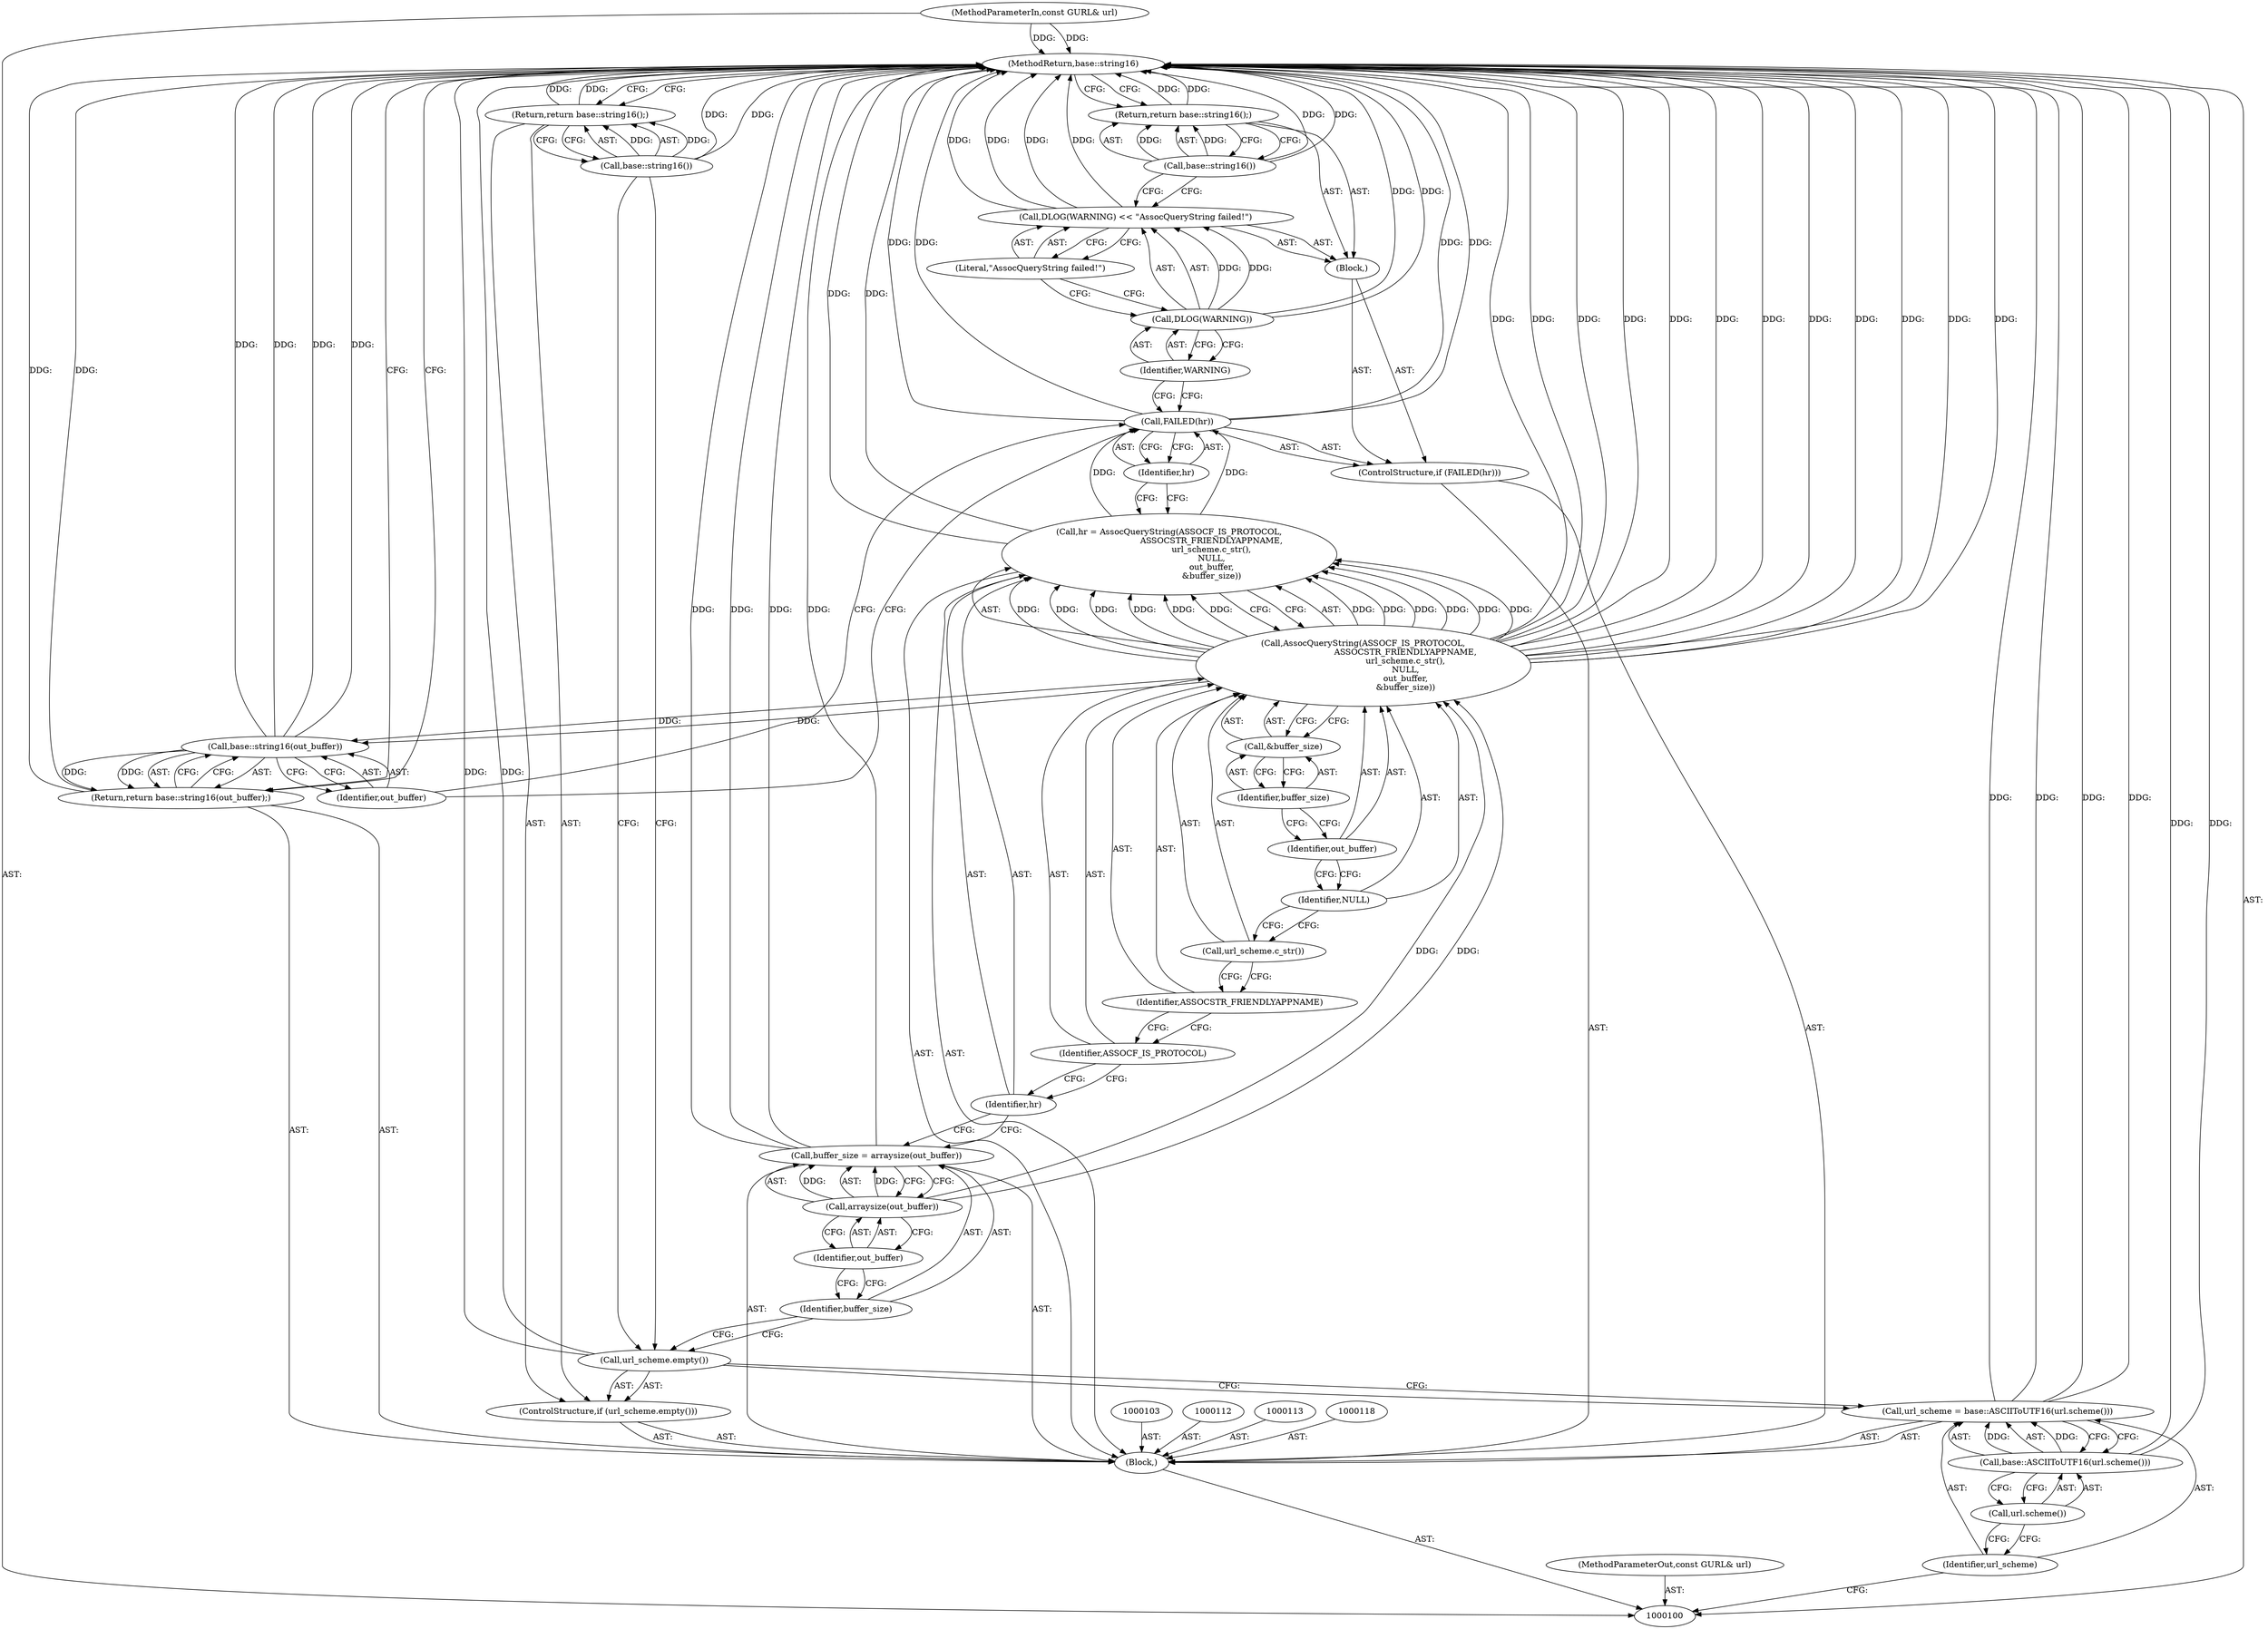 digraph "1_Chrome_d19a75fc26fd0ab1ce79ef3d1c1c9b3cc1fbd098" {
"1000142" [label="(MethodReturn,base::string16)"];
"1000101" [label="(MethodParameterIn,const GURL& url)"];
"1000205" [label="(MethodParameterOut,const GURL& url)"];
"1000102" [label="(Block,)"];
"1000124" [label="(Call,url_scheme.c_str())"];
"1000125" [label="(Identifier,NULL)"];
"1000126" [label="(Identifier,out_buffer)"];
"1000127" [label="(Call,&buffer_size)"];
"1000128" [label="(Identifier,buffer_size)"];
"1000131" [label="(Identifier,hr)"];
"1000132" [label="(Block,)"];
"1000129" [label="(ControlStructure,if (FAILED(hr)))"];
"1000130" [label="(Call,FAILED(hr))"];
"1000135" [label="(Identifier,WARNING)"];
"1000136" [label="(Literal,\"AssocQueryString failed!\")"];
"1000133" [label="(Call,DLOG(WARNING) << \"AssocQueryString failed!\")"];
"1000134" [label="(Call,DLOG(WARNING))"];
"1000138" [label="(Call,base::string16())"];
"1000137" [label="(Return,return base::string16();)"];
"1000139" [label="(Return,return base::string16(out_buffer);)"];
"1000141" [label="(Identifier,out_buffer)"];
"1000140" [label="(Call,base::string16(out_buffer))"];
"1000104" [label="(Call,url_scheme = base::ASCIIToUTF16(url.scheme()))"];
"1000105" [label="(Identifier,url_scheme)"];
"1000106" [label="(Call,base::ASCIIToUTF16(url.scheme()))"];
"1000107" [label="(Call,url.scheme())"];
"1000108" [label="(ControlStructure,if (url_scheme.empty()))"];
"1000109" [label="(Call,url_scheme.empty())"];
"1000111" [label="(Call,base::string16())"];
"1000110" [label="(Return,return base::string16();)"];
"1000116" [label="(Call,arraysize(out_buffer))"];
"1000117" [label="(Identifier,out_buffer)"];
"1000114" [label="(Call,buffer_size = arraysize(out_buffer))"];
"1000115" [label="(Identifier,buffer_size)"];
"1000119" [label="(Call,hr = AssocQueryString(ASSOCF_IS_PROTOCOL,\n                                ASSOCSTR_FRIENDLYAPPNAME,\n                                url_scheme.c_str(),\n                                NULL,\n                                out_buffer,\n                                &buffer_size))"];
"1000120" [label="(Identifier,hr)"];
"1000121" [label="(Call,AssocQueryString(ASSOCF_IS_PROTOCOL,\n                                ASSOCSTR_FRIENDLYAPPNAME,\n                                url_scheme.c_str(),\n                                NULL,\n                                out_buffer,\n                                &buffer_size))"];
"1000122" [label="(Identifier,ASSOCF_IS_PROTOCOL)"];
"1000123" [label="(Identifier,ASSOCSTR_FRIENDLYAPPNAME)"];
"1000142" -> "1000100"  [label="AST: "];
"1000142" -> "1000110"  [label="CFG: "];
"1000142" -> "1000137"  [label="CFG: "];
"1000142" -> "1000139"  [label="CFG: "];
"1000139" -> "1000142"  [label="DDG: "];
"1000121" -> "1000142"  [label="DDG: "];
"1000121" -> "1000142"  [label="DDG: "];
"1000121" -> "1000142"  [label="DDG: "];
"1000121" -> "1000142"  [label="DDG: "];
"1000121" -> "1000142"  [label="DDG: "];
"1000121" -> "1000142"  [label="DDG: "];
"1000106" -> "1000142"  [label="DDG: "];
"1000104" -> "1000142"  [label="DDG: "];
"1000104" -> "1000142"  [label="DDG: "];
"1000140" -> "1000142"  [label="DDG: "];
"1000140" -> "1000142"  [label="DDG: "];
"1000133" -> "1000142"  [label="DDG: "];
"1000133" -> "1000142"  [label="DDG: "];
"1000138" -> "1000142"  [label="DDG: "];
"1000130" -> "1000142"  [label="DDG: "];
"1000130" -> "1000142"  [label="DDG: "];
"1000114" -> "1000142"  [label="DDG: "];
"1000114" -> "1000142"  [label="DDG: "];
"1000119" -> "1000142"  [label="DDG: "];
"1000134" -> "1000142"  [label="DDG: "];
"1000101" -> "1000142"  [label="DDG: "];
"1000111" -> "1000142"  [label="DDG: "];
"1000109" -> "1000142"  [label="DDG: "];
"1000137" -> "1000142"  [label="DDG: "];
"1000110" -> "1000142"  [label="DDG: "];
"1000101" -> "1000100"  [label="AST: "];
"1000101" -> "1000142"  [label="DDG: "];
"1000205" -> "1000100"  [label="AST: "];
"1000102" -> "1000100"  [label="AST: "];
"1000103" -> "1000102"  [label="AST: "];
"1000104" -> "1000102"  [label="AST: "];
"1000108" -> "1000102"  [label="AST: "];
"1000112" -> "1000102"  [label="AST: "];
"1000113" -> "1000102"  [label="AST: "];
"1000114" -> "1000102"  [label="AST: "];
"1000118" -> "1000102"  [label="AST: "];
"1000119" -> "1000102"  [label="AST: "];
"1000129" -> "1000102"  [label="AST: "];
"1000139" -> "1000102"  [label="AST: "];
"1000124" -> "1000121"  [label="AST: "];
"1000124" -> "1000123"  [label="CFG: "];
"1000125" -> "1000124"  [label="CFG: "];
"1000125" -> "1000121"  [label="AST: "];
"1000125" -> "1000124"  [label="CFG: "];
"1000126" -> "1000125"  [label="CFG: "];
"1000126" -> "1000121"  [label="AST: "];
"1000126" -> "1000125"  [label="CFG: "];
"1000128" -> "1000126"  [label="CFG: "];
"1000127" -> "1000121"  [label="AST: "];
"1000127" -> "1000128"  [label="CFG: "];
"1000128" -> "1000127"  [label="AST: "];
"1000121" -> "1000127"  [label="CFG: "];
"1000128" -> "1000127"  [label="AST: "];
"1000128" -> "1000126"  [label="CFG: "];
"1000127" -> "1000128"  [label="CFG: "];
"1000131" -> "1000130"  [label="AST: "];
"1000131" -> "1000119"  [label="CFG: "];
"1000130" -> "1000131"  [label="CFG: "];
"1000132" -> "1000129"  [label="AST: "];
"1000133" -> "1000132"  [label="AST: "];
"1000137" -> "1000132"  [label="AST: "];
"1000129" -> "1000102"  [label="AST: "];
"1000130" -> "1000129"  [label="AST: "];
"1000132" -> "1000129"  [label="AST: "];
"1000130" -> "1000129"  [label="AST: "];
"1000130" -> "1000131"  [label="CFG: "];
"1000131" -> "1000130"  [label="AST: "];
"1000135" -> "1000130"  [label="CFG: "];
"1000141" -> "1000130"  [label="CFG: "];
"1000130" -> "1000142"  [label="DDG: "];
"1000130" -> "1000142"  [label="DDG: "];
"1000119" -> "1000130"  [label="DDG: "];
"1000135" -> "1000134"  [label="AST: "];
"1000135" -> "1000130"  [label="CFG: "];
"1000134" -> "1000135"  [label="CFG: "];
"1000136" -> "1000133"  [label="AST: "];
"1000136" -> "1000134"  [label="CFG: "];
"1000133" -> "1000136"  [label="CFG: "];
"1000133" -> "1000132"  [label="AST: "];
"1000133" -> "1000136"  [label="CFG: "];
"1000134" -> "1000133"  [label="AST: "];
"1000136" -> "1000133"  [label="AST: "];
"1000138" -> "1000133"  [label="CFG: "];
"1000133" -> "1000142"  [label="DDG: "];
"1000133" -> "1000142"  [label="DDG: "];
"1000134" -> "1000133"  [label="DDG: "];
"1000134" -> "1000133"  [label="AST: "];
"1000134" -> "1000135"  [label="CFG: "];
"1000135" -> "1000134"  [label="AST: "];
"1000136" -> "1000134"  [label="CFG: "];
"1000134" -> "1000142"  [label="DDG: "];
"1000134" -> "1000133"  [label="DDG: "];
"1000138" -> "1000137"  [label="AST: "];
"1000138" -> "1000133"  [label="CFG: "];
"1000137" -> "1000138"  [label="CFG: "];
"1000138" -> "1000142"  [label="DDG: "];
"1000138" -> "1000137"  [label="DDG: "];
"1000137" -> "1000132"  [label="AST: "];
"1000137" -> "1000138"  [label="CFG: "];
"1000138" -> "1000137"  [label="AST: "];
"1000142" -> "1000137"  [label="CFG: "];
"1000137" -> "1000142"  [label="DDG: "];
"1000138" -> "1000137"  [label="DDG: "];
"1000139" -> "1000102"  [label="AST: "];
"1000139" -> "1000140"  [label="CFG: "];
"1000140" -> "1000139"  [label="AST: "];
"1000142" -> "1000139"  [label="CFG: "];
"1000139" -> "1000142"  [label="DDG: "];
"1000140" -> "1000139"  [label="DDG: "];
"1000141" -> "1000140"  [label="AST: "];
"1000141" -> "1000130"  [label="CFG: "];
"1000140" -> "1000141"  [label="CFG: "];
"1000140" -> "1000139"  [label="AST: "];
"1000140" -> "1000141"  [label="CFG: "];
"1000141" -> "1000140"  [label="AST: "];
"1000139" -> "1000140"  [label="CFG: "];
"1000140" -> "1000142"  [label="DDG: "];
"1000140" -> "1000142"  [label="DDG: "];
"1000140" -> "1000139"  [label="DDG: "];
"1000121" -> "1000140"  [label="DDG: "];
"1000104" -> "1000102"  [label="AST: "];
"1000104" -> "1000106"  [label="CFG: "];
"1000105" -> "1000104"  [label="AST: "];
"1000106" -> "1000104"  [label="AST: "];
"1000109" -> "1000104"  [label="CFG: "];
"1000104" -> "1000142"  [label="DDG: "];
"1000104" -> "1000142"  [label="DDG: "];
"1000106" -> "1000104"  [label="DDG: "];
"1000105" -> "1000104"  [label="AST: "];
"1000105" -> "1000100"  [label="CFG: "];
"1000107" -> "1000105"  [label="CFG: "];
"1000106" -> "1000104"  [label="AST: "];
"1000106" -> "1000107"  [label="CFG: "];
"1000107" -> "1000106"  [label="AST: "];
"1000104" -> "1000106"  [label="CFG: "];
"1000106" -> "1000142"  [label="DDG: "];
"1000106" -> "1000104"  [label="DDG: "];
"1000107" -> "1000106"  [label="AST: "];
"1000107" -> "1000105"  [label="CFG: "];
"1000106" -> "1000107"  [label="CFG: "];
"1000108" -> "1000102"  [label="AST: "];
"1000109" -> "1000108"  [label="AST: "];
"1000110" -> "1000108"  [label="AST: "];
"1000109" -> "1000108"  [label="AST: "];
"1000109" -> "1000104"  [label="CFG: "];
"1000111" -> "1000109"  [label="CFG: "];
"1000115" -> "1000109"  [label="CFG: "];
"1000109" -> "1000142"  [label="DDG: "];
"1000111" -> "1000110"  [label="AST: "];
"1000111" -> "1000109"  [label="CFG: "];
"1000110" -> "1000111"  [label="CFG: "];
"1000111" -> "1000142"  [label="DDG: "];
"1000111" -> "1000110"  [label="DDG: "];
"1000110" -> "1000108"  [label="AST: "];
"1000110" -> "1000111"  [label="CFG: "];
"1000111" -> "1000110"  [label="AST: "];
"1000142" -> "1000110"  [label="CFG: "];
"1000110" -> "1000142"  [label="DDG: "];
"1000111" -> "1000110"  [label="DDG: "];
"1000116" -> "1000114"  [label="AST: "];
"1000116" -> "1000117"  [label="CFG: "];
"1000117" -> "1000116"  [label="AST: "];
"1000114" -> "1000116"  [label="CFG: "];
"1000116" -> "1000114"  [label="DDG: "];
"1000116" -> "1000121"  [label="DDG: "];
"1000117" -> "1000116"  [label="AST: "];
"1000117" -> "1000115"  [label="CFG: "];
"1000116" -> "1000117"  [label="CFG: "];
"1000114" -> "1000102"  [label="AST: "];
"1000114" -> "1000116"  [label="CFG: "];
"1000115" -> "1000114"  [label="AST: "];
"1000116" -> "1000114"  [label="AST: "];
"1000120" -> "1000114"  [label="CFG: "];
"1000114" -> "1000142"  [label="DDG: "];
"1000114" -> "1000142"  [label="DDG: "];
"1000116" -> "1000114"  [label="DDG: "];
"1000115" -> "1000114"  [label="AST: "];
"1000115" -> "1000109"  [label="CFG: "];
"1000117" -> "1000115"  [label="CFG: "];
"1000119" -> "1000102"  [label="AST: "];
"1000119" -> "1000121"  [label="CFG: "];
"1000120" -> "1000119"  [label="AST: "];
"1000121" -> "1000119"  [label="AST: "];
"1000131" -> "1000119"  [label="CFG: "];
"1000119" -> "1000142"  [label="DDG: "];
"1000121" -> "1000119"  [label="DDG: "];
"1000121" -> "1000119"  [label="DDG: "];
"1000121" -> "1000119"  [label="DDG: "];
"1000121" -> "1000119"  [label="DDG: "];
"1000121" -> "1000119"  [label="DDG: "];
"1000121" -> "1000119"  [label="DDG: "];
"1000119" -> "1000130"  [label="DDG: "];
"1000120" -> "1000119"  [label="AST: "];
"1000120" -> "1000114"  [label="CFG: "];
"1000122" -> "1000120"  [label="CFG: "];
"1000121" -> "1000119"  [label="AST: "];
"1000121" -> "1000127"  [label="CFG: "];
"1000122" -> "1000121"  [label="AST: "];
"1000123" -> "1000121"  [label="AST: "];
"1000124" -> "1000121"  [label="AST: "];
"1000125" -> "1000121"  [label="AST: "];
"1000126" -> "1000121"  [label="AST: "];
"1000127" -> "1000121"  [label="AST: "];
"1000119" -> "1000121"  [label="CFG: "];
"1000121" -> "1000142"  [label="DDG: "];
"1000121" -> "1000142"  [label="DDG: "];
"1000121" -> "1000142"  [label="DDG: "];
"1000121" -> "1000142"  [label="DDG: "];
"1000121" -> "1000142"  [label="DDG: "];
"1000121" -> "1000142"  [label="DDG: "];
"1000121" -> "1000119"  [label="DDG: "];
"1000121" -> "1000119"  [label="DDG: "];
"1000121" -> "1000119"  [label="DDG: "];
"1000121" -> "1000119"  [label="DDG: "];
"1000121" -> "1000119"  [label="DDG: "];
"1000121" -> "1000119"  [label="DDG: "];
"1000116" -> "1000121"  [label="DDG: "];
"1000121" -> "1000140"  [label="DDG: "];
"1000122" -> "1000121"  [label="AST: "];
"1000122" -> "1000120"  [label="CFG: "];
"1000123" -> "1000122"  [label="CFG: "];
"1000123" -> "1000121"  [label="AST: "];
"1000123" -> "1000122"  [label="CFG: "];
"1000124" -> "1000123"  [label="CFG: "];
}
